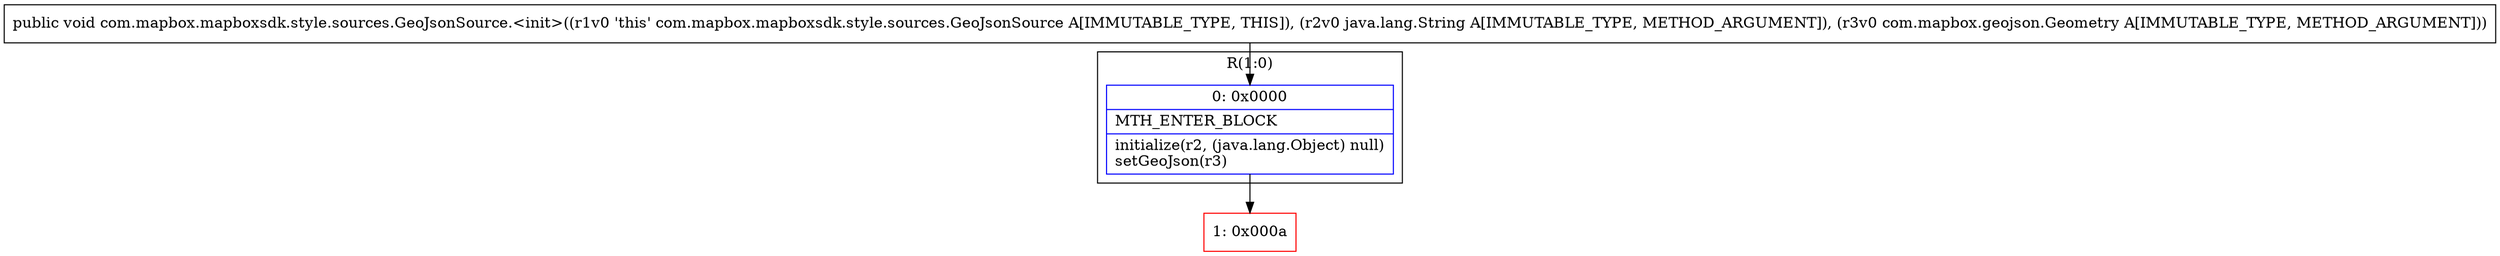 digraph "CFG forcom.mapbox.mapboxsdk.style.sources.GeoJsonSource.\<init\>(Ljava\/lang\/String;Lcom\/mapbox\/geojson\/Geometry;)V" {
subgraph cluster_Region_1283047622 {
label = "R(1:0)";
node [shape=record,color=blue];
Node_0 [shape=record,label="{0\:\ 0x0000|MTH_ENTER_BLOCK\l|initialize(r2, (java.lang.Object) null)\lsetGeoJson(r3)\l}"];
}
Node_1 [shape=record,color=red,label="{1\:\ 0x000a}"];
MethodNode[shape=record,label="{public void com.mapbox.mapboxsdk.style.sources.GeoJsonSource.\<init\>((r1v0 'this' com.mapbox.mapboxsdk.style.sources.GeoJsonSource A[IMMUTABLE_TYPE, THIS]), (r2v0 java.lang.String A[IMMUTABLE_TYPE, METHOD_ARGUMENT]), (r3v0 com.mapbox.geojson.Geometry A[IMMUTABLE_TYPE, METHOD_ARGUMENT])) }"];
MethodNode -> Node_0;
Node_0 -> Node_1;
}

